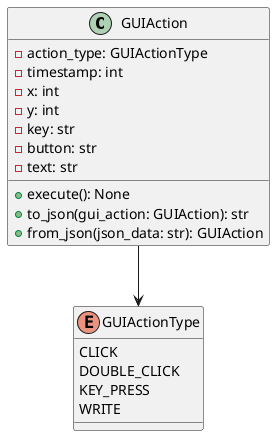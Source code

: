 @startuml

class GUIAction {
    - action_type: GUIActionType
    - timestamp: int
    - x: int
    - y: int
    - key: str
    - button: str
    - text: str
    + execute(): None
    + to_json(gui_action: GUIAction): str
    + from_json(json_data: str): GUIAction
}
enum GUIActionType {
    CLICK
    DOUBLE_CLICK
    KEY_PRESS
    WRITE
}

GUIAction --> GUIActionType

@enduml